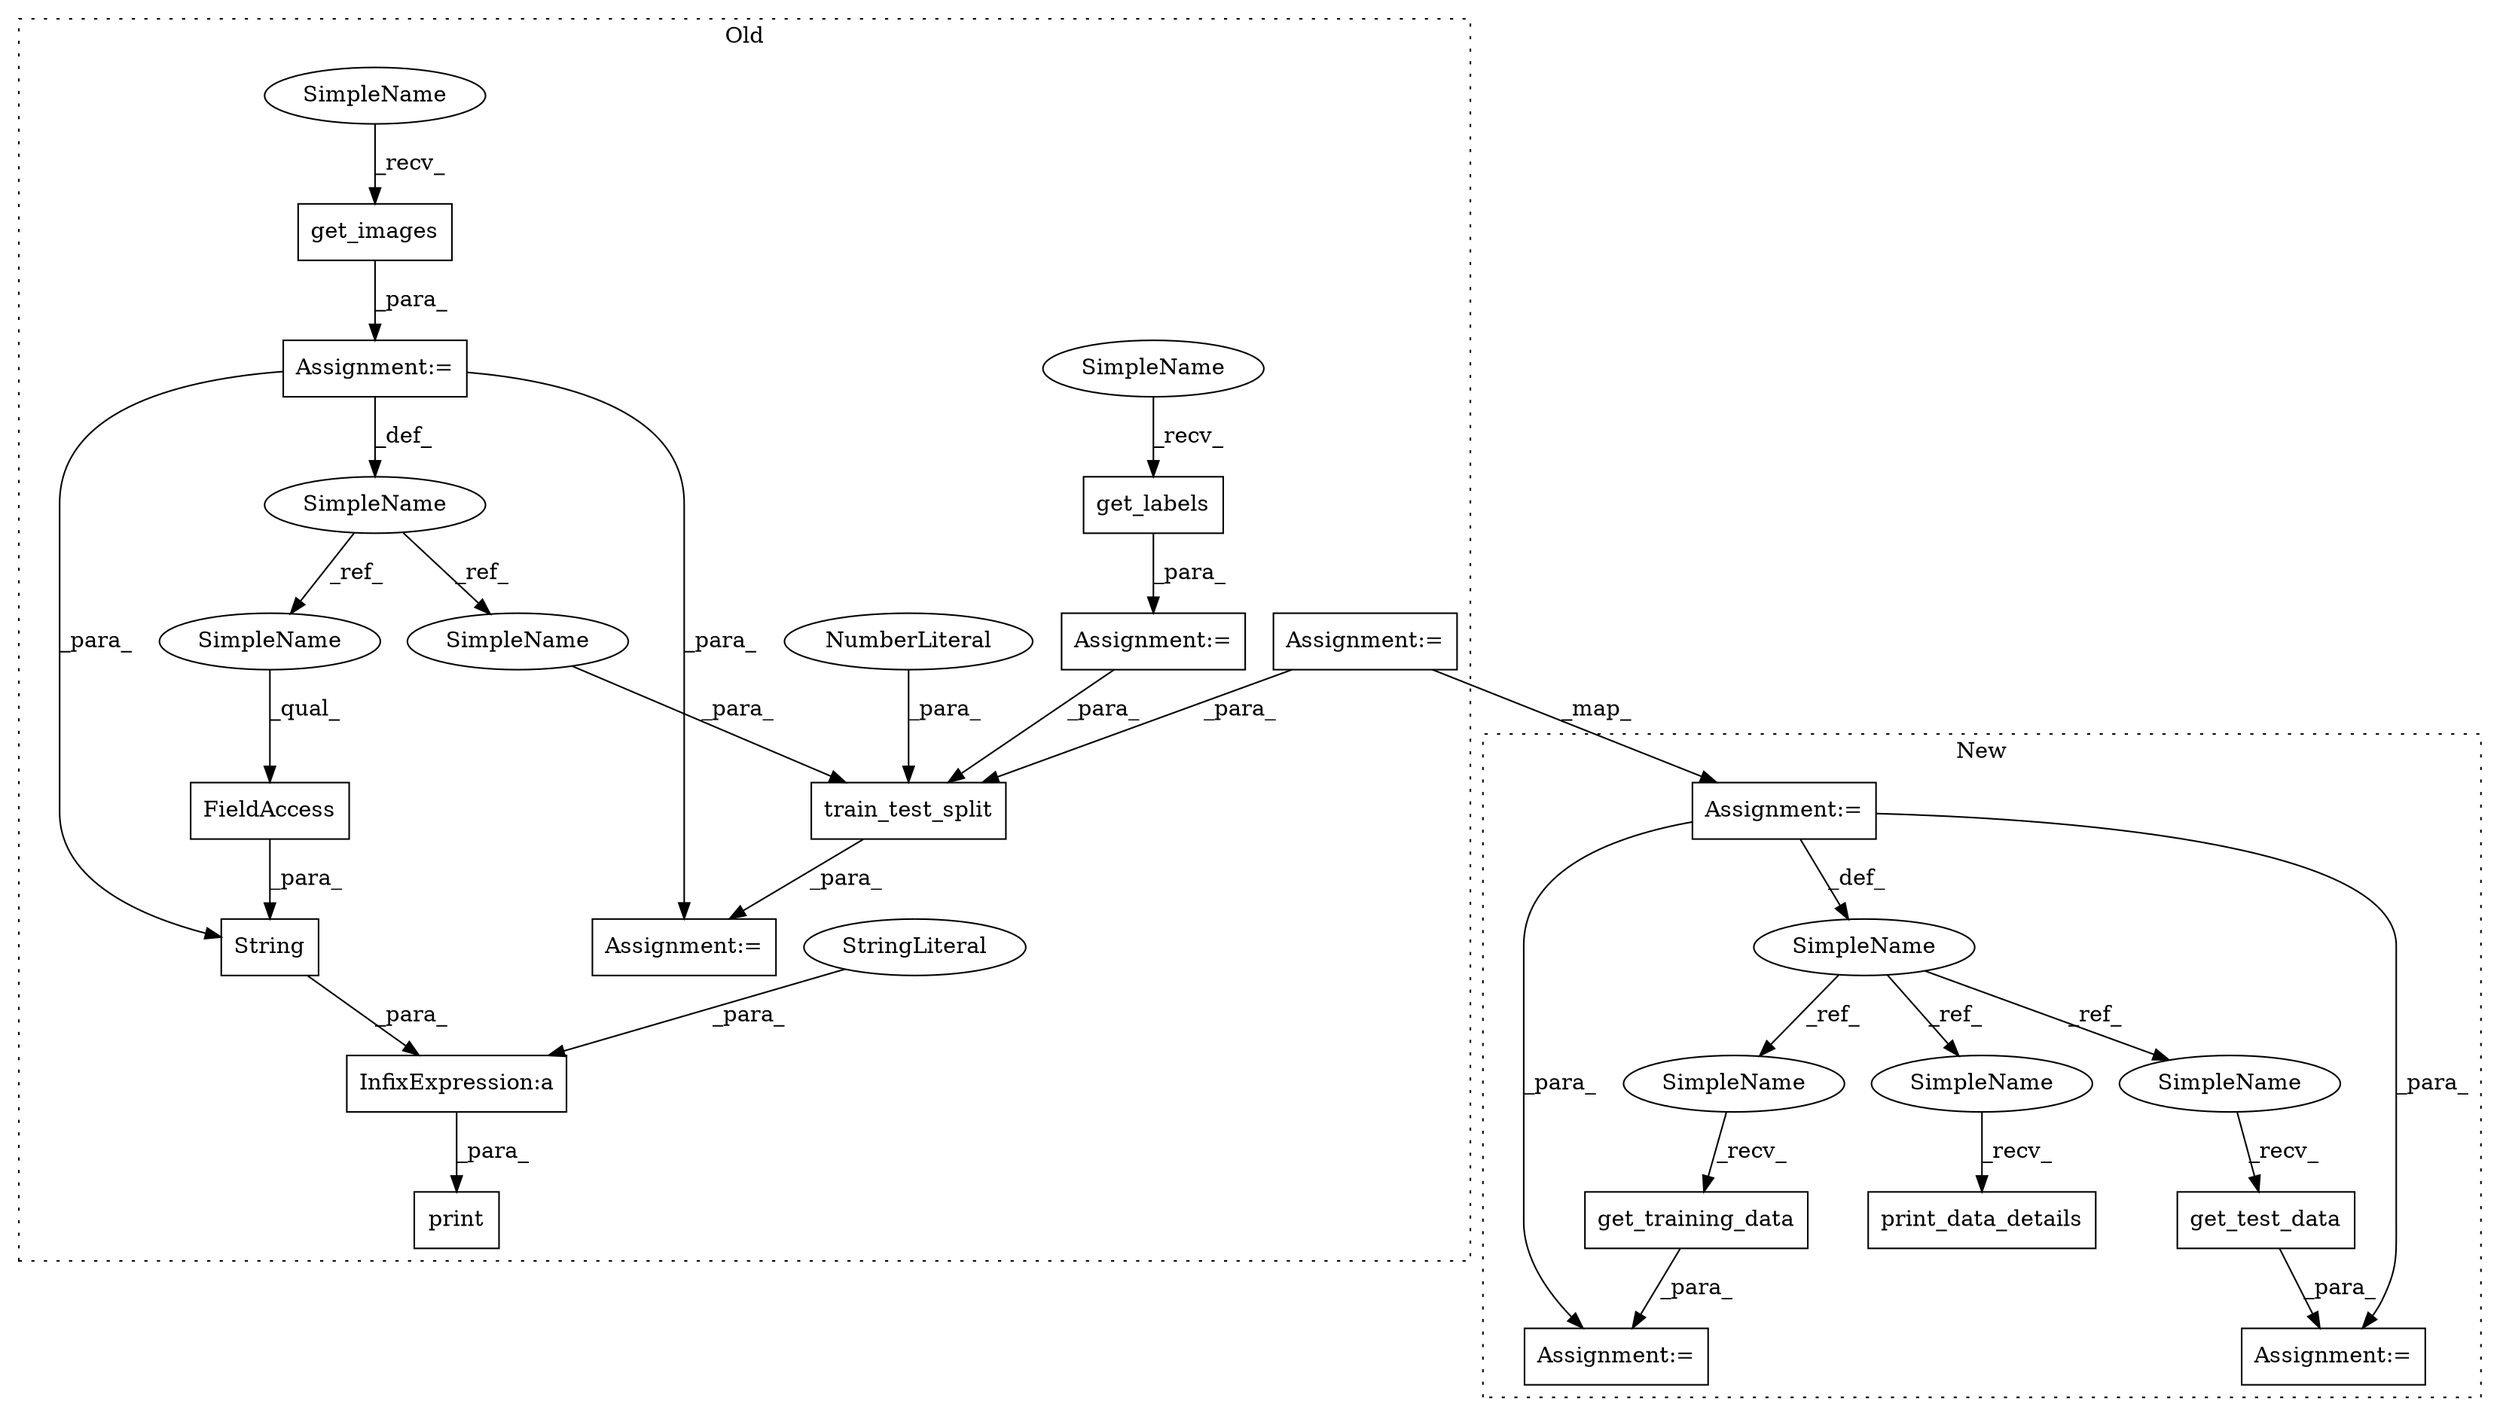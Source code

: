 digraph G {
subgraph cluster0 {
1 [label="get_images" a="32" s="1121" l="12" shape="box"];
5 [label="InfixExpression:a" a="27" s="1190" l="3" shape="box"];
6 [label="print" a="32" s="1160,1213" l="6,1" shape="box"];
7 [label="FieldAccess" a="22" s="1200" l="12" shape="box"];
8 [label="train_test_split" a="32" s="1405,1462" l="17,1" shape="box"];
9 [label="NumberLiteral" a="34" s="1453" l="2" shape="ellipse"];
10 [label="SimpleName" a="42" s="1106" l="6" shape="ellipse"];
11 [label="String" a="32" s="1193,1212" l="7,1" shape="box"];
12 [label="get_labels" a="32" s="1088" l="12" shape="box"];
13 [label="Assignment:=" a="7" s="1403" l="2" shape="box"];
15 [label="StringLiteral" a="45" s="1166" l="24" shape="ellipse"];
16 [label="Assignment:=" a="7" s="1112" l="1" shape="box"];
17 [label="Assignment:=" a="7" s="1079" l="1" shape="box"];
20 [label="Assignment:=" a="7" s="1322" l="1" shape="box"];
25 [label="SimpleName" a="42" s="1080" l="7" shape="ellipse"];
26 [label="SimpleName" a="42" s="1113" l="7" shape="ellipse"];
27 [label="SimpleName" a="42" s="1422" l="6" shape="ellipse"];
28 [label="SimpleName" a="42" s="1200" l="6" shape="ellipse"];
label = "Old";
style="dotted";
}
subgraph cluster1 {
2 [label="get_training_data" a="32" s="1198" l="19" shape="box"];
3 [label="SimpleName" a="42" s="999" l="7" shape="ellipse"];
4 [label="print_data_details" a="32" s="1065" l="20" shape="box"];
14 [label="Assignment:=" a="7" s="1188" l="2" shape="box"];
18 [label="get_test_data" a="32" s="1359" l="15" shape="box"];
19 [label="Assignment:=" a="7" s="1349" l="2" shape="box"];
21 [label="Assignment:=" a="7" s="664" l="1" shape="box"];
22 [label="SimpleName" a="42" s="1057" l="7" shape="ellipse"];
23 [label="SimpleName" a="42" s="1351" l="7" shape="ellipse"];
24 [label="SimpleName" a="42" s="1190" l="7" shape="ellipse"];
label = "New";
style="dotted";
}
1 -> 16 [label="_para_"];
2 -> 14 [label="_para_"];
3 -> 24 [label="_ref_"];
3 -> 23 [label="_ref_"];
3 -> 22 [label="_ref_"];
5 -> 6 [label="_para_"];
7 -> 11 [label="_para_"];
8 -> 13 [label="_para_"];
9 -> 8 [label="_para_"];
10 -> 28 [label="_ref_"];
10 -> 27 [label="_ref_"];
11 -> 5 [label="_para_"];
12 -> 17 [label="_para_"];
15 -> 5 [label="_para_"];
16 -> 11 [label="_para_"];
16 -> 13 [label="_para_"];
16 -> 10 [label="_def_"];
17 -> 8 [label="_para_"];
18 -> 19 [label="_para_"];
20 -> 8 [label="_para_"];
20 -> 21 [label="_map_"];
21 -> 3 [label="_def_"];
21 -> 19 [label="_para_"];
21 -> 14 [label="_para_"];
22 -> 4 [label="_recv_"];
23 -> 18 [label="_recv_"];
24 -> 2 [label="_recv_"];
25 -> 12 [label="_recv_"];
26 -> 1 [label="_recv_"];
27 -> 8 [label="_para_"];
28 -> 7 [label="_qual_"];
}